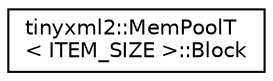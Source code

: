 digraph "Graphical Class Hierarchy"
{
 // LATEX_PDF_SIZE
  edge [fontname="Helvetica",fontsize="10",labelfontname="Helvetica",labelfontsize="10"];
  node [fontname="Helvetica",fontsize="10",shape=record];
  rankdir="LR";
  Node0 [label="tinyxml2::MemPoolT\l\< ITEM_SIZE \>::Block",height=0.2,width=0.4,color="black", fillcolor="white", style="filled",URL="$structtinyxml2_1_1_mem_pool_t_1_1_block.html",tooltip=" "];
}
